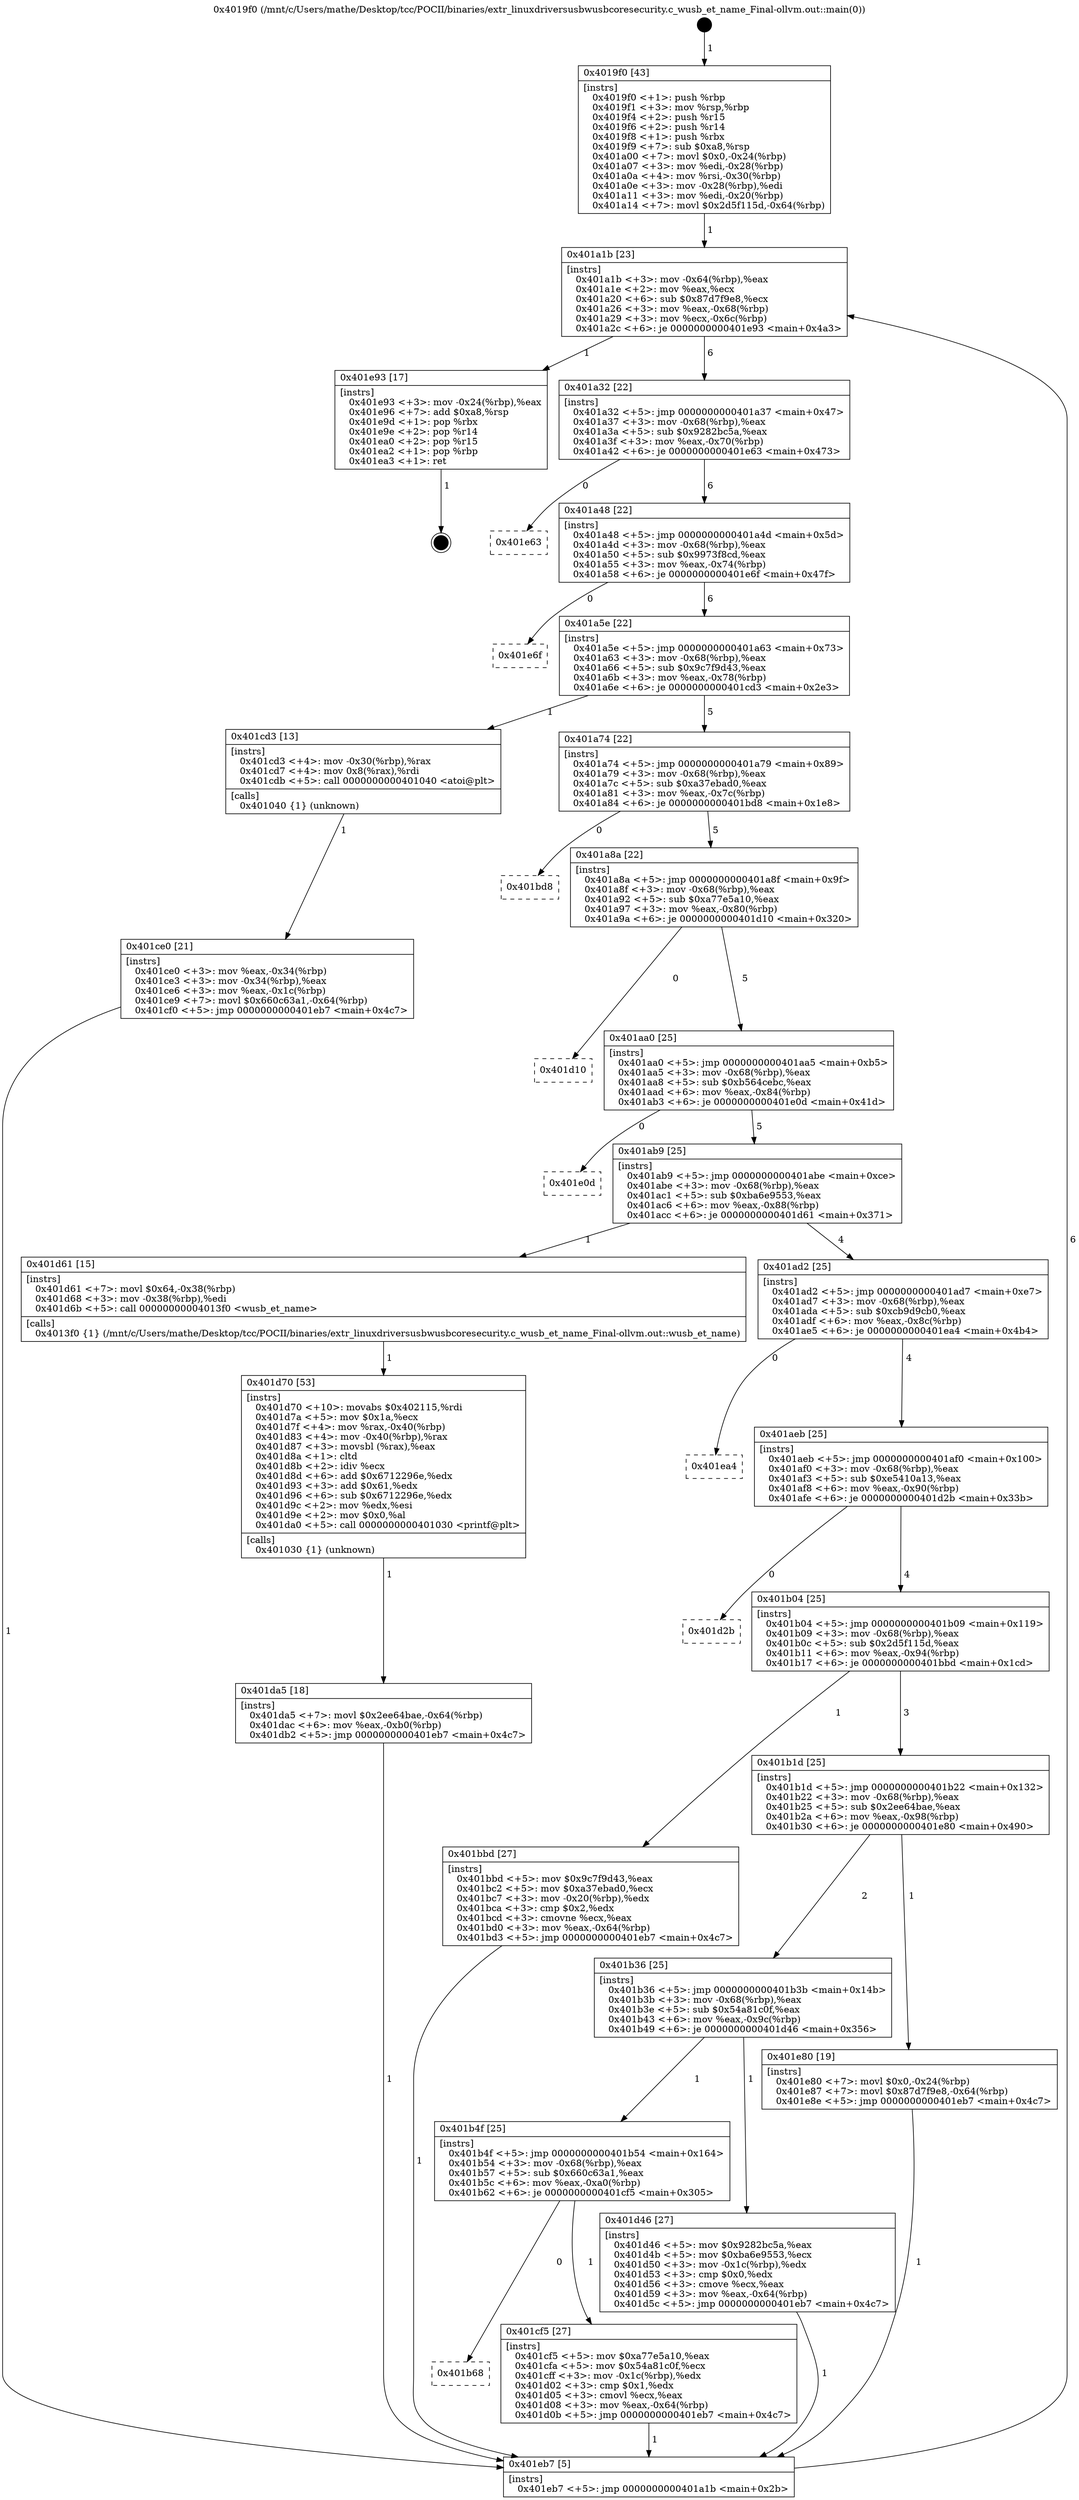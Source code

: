 digraph "0x4019f0" {
  label = "0x4019f0 (/mnt/c/Users/mathe/Desktop/tcc/POCII/binaries/extr_linuxdriversusbwusbcoresecurity.c_wusb_et_name_Final-ollvm.out::main(0))"
  labelloc = "t"
  node[shape=record]

  Entry [label="",width=0.3,height=0.3,shape=circle,fillcolor=black,style=filled]
  "0x401a1b" [label="{
     0x401a1b [23]\l
     | [instrs]\l
     &nbsp;&nbsp;0x401a1b \<+3\>: mov -0x64(%rbp),%eax\l
     &nbsp;&nbsp;0x401a1e \<+2\>: mov %eax,%ecx\l
     &nbsp;&nbsp;0x401a20 \<+6\>: sub $0x87d7f9e8,%ecx\l
     &nbsp;&nbsp;0x401a26 \<+3\>: mov %eax,-0x68(%rbp)\l
     &nbsp;&nbsp;0x401a29 \<+3\>: mov %ecx,-0x6c(%rbp)\l
     &nbsp;&nbsp;0x401a2c \<+6\>: je 0000000000401e93 \<main+0x4a3\>\l
  }"]
  "0x401e93" [label="{
     0x401e93 [17]\l
     | [instrs]\l
     &nbsp;&nbsp;0x401e93 \<+3\>: mov -0x24(%rbp),%eax\l
     &nbsp;&nbsp;0x401e96 \<+7\>: add $0xa8,%rsp\l
     &nbsp;&nbsp;0x401e9d \<+1\>: pop %rbx\l
     &nbsp;&nbsp;0x401e9e \<+2\>: pop %r14\l
     &nbsp;&nbsp;0x401ea0 \<+2\>: pop %r15\l
     &nbsp;&nbsp;0x401ea2 \<+1\>: pop %rbp\l
     &nbsp;&nbsp;0x401ea3 \<+1\>: ret\l
  }"]
  "0x401a32" [label="{
     0x401a32 [22]\l
     | [instrs]\l
     &nbsp;&nbsp;0x401a32 \<+5\>: jmp 0000000000401a37 \<main+0x47\>\l
     &nbsp;&nbsp;0x401a37 \<+3\>: mov -0x68(%rbp),%eax\l
     &nbsp;&nbsp;0x401a3a \<+5\>: sub $0x9282bc5a,%eax\l
     &nbsp;&nbsp;0x401a3f \<+3\>: mov %eax,-0x70(%rbp)\l
     &nbsp;&nbsp;0x401a42 \<+6\>: je 0000000000401e63 \<main+0x473\>\l
  }"]
  Exit [label="",width=0.3,height=0.3,shape=circle,fillcolor=black,style=filled,peripheries=2]
  "0x401e63" [label="{
     0x401e63\l
  }", style=dashed]
  "0x401a48" [label="{
     0x401a48 [22]\l
     | [instrs]\l
     &nbsp;&nbsp;0x401a48 \<+5\>: jmp 0000000000401a4d \<main+0x5d\>\l
     &nbsp;&nbsp;0x401a4d \<+3\>: mov -0x68(%rbp),%eax\l
     &nbsp;&nbsp;0x401a50 \<+5\>: sub $0x9973f8cd,%eax\l
     &nbsp;&nbsp;0x401a55 \<+3\>: mov %eax,-0x74(%rbp)\l
     &nbsp;&nbsp;0x401a58 \<+6\>: je 0000000000401e6f \<main+0x47f\>\l
  }"]
  "0x401da5" [label="{
     0x401da5 [18]\l
     | [instrs]\l
     &nbsp;&nbsp;0x401da5 \<+7\>: movl $0x2ee64bae,-0x64(%rbp)\l
     &nbsp;&nbsp;0x401dac \<+6\>: mov %eax,-0xb0(%rbp)\l
     &nbsp;&nbsp;0x401db2 \<+5\>: jmp 0000000000401eb7 \<main+0x4c7\>\l
  }"]
  "0x401e6f" [label="{
     0x401e6f\l
  }", style=dashed]
  "0x401a5e" [label="{
     0x401a5e [22]\l
     | [instrs]\l
     &nbsp;&nbsp;0x401a5e \<+5\>: jmp 0000000000401a63 \<main+0x73\>\l
     &nbsp;&nbsp;0x401a63 \<+3\>: mov -0x68(%rbp),%eax\l
     &nbsp;&nbsp;0x401a66 \<+5\>: sub $0x9c7f9d43,%eax\l
     &nbsp;&nbsp;0x401a6b \<+3\>: mov %eax,-0x78(%rbp)\l
     &nbsp;&nbsp;0x401a6e \<+6\>: je 0000000000401cd3 \<main+0x2e3\>\l
  }"]
  "0x401d70" [label="{
     0x401d70 [53]\l
     | [instrs]\l
     &nbsp;&nbsp;0x401d70 \<+10\>: movabs $0x402115,%rdi\l
     &nbsp;&nbsp;0x401d7a \<+5\>: mov $0x1a,%ecx\l
     &nbsp;&nbsp;0x401d7f \<+4\>: mov %rax,-0x40(%rbp)\l
     &nbsp;&nbsp;0x401d83 \<+4\>: mov -0x40(%rbp),%rax\l
     &nbsp;&nbsp;0x401d87 \<+3\>: movsbl (%rax),%eax\l
     &nbsp;&nbsp;0x401d8a \<+1\>: cltd\l
     &nbsp;&nbsp;0x401d8b \<+2\>: idiv %ecx\l
     &nbsp;&nbsp;0x401d8d \<+6\>: add $0x6712296e,%edx\l
     &nbsp;&nbsp;0x401d93 \<+3\>: add $0x61,%edx\l
     &nbsp;&nbsp;0x401d96 \<+6\>: sub $0x6712296e,%edx\l
     &nbsp;&nbsp;0x401d9c \<+2\>: mov %edx,%esi\l
     &nbsp;&nbsp;0x401d9e \<+2\>: mov $0x0,%al\l
     &nbsp;&nbsp;0x401da0 \<+5\>: call 0000000000401030 \<printf@plt\>\l
     | [calls]\l
     &nbsp;&nbsp;0x401030 \{1\} (unknown)\l
  }"]
  "0x401cd3" [label="{
     0x401cd3 [13]\l
     | [instrs]\l
     &nbsp;&nbsp;0x401cd3 \<+4\>: mov -0x30(%rbp),%rax\l
     &nbsp;&nbsp;0x401cd7 \<+4\>: mov 0x8(%rax),%rdi\l
     &nbsp;&nbsp;0x401cdb \<+5\>: call 0000000000401040 \<atoi@plt\>\l
     | [calls]\l
     &nbsp;&nbsp;0x401040 \{1\} (unknown)\l
  }"]
  "0x401a74" [label="{
     0x401a74 [22]\l
     | [instrs]\l
     &nbsp;&nbsp;0x401a74 \<+5\>: jmp 0000000000401a79 \<main+0x89\>\l
     &nbsp;&nbsp;0x401a79 \<+3\>: mov -0x68(%rbp),%eax\l
     &nbsp;&nbsp;0x401a7c \<+5\>: sub $0xa37ebad0,%eax\l
     &nbsp;&nbsp;0x401a81 \<+3\>: mov %eax,-0x7c(%rbp)\l
     &nbsp;&nbsp;0x401a84 \<+6\>: je 0000000000401bd8 \<main+0x1e8\>\l
  }"]
  "0x401b68" [label="{
     0x401b68\l
  }", style=dashed]
  "0x401bd8" [label="{
     0x401bd8\l
  }", style=dashed]
  "0x401a8a" [label="{
     0x401a8a [22]\l
     | [instrs]\l
     &nbsp;&nbsp;0x401a8a \<+5\>: jmp 0000000000401a8f \<main+0x9f\>\l
     &nbsp;&nbsp;0x401a8f \<+3\>: mov -0x68(%rbp),%eax\l
     &nbsp;&nbsp;0x401a92 \<+5\>: sub $0xa77e5a10,%eax\l
     &nbsp;&nbsp;0x401a97 \<+3\>: mov %eax,-0x80(%rbp)\l
     &nbsp;&nbsp;0x401a9a \<+6\>: je 0000000000401d10 \<main+0x320\>\l
  }"]
  "0x401cf5" [label="{
     0x401cf5 [27]\l
     | [instrs]\l
     &nbsp;&nbsp;0x401cf5 \<+5\>: mov $0xa77e5a10,%eax\l
     &nbsp;&nbsp;0x401cfa \<+5\>: mov $0x54a81c0f,%ecx\l
     &nbsp;&nbsp;0x401cff \<+3\>: mov -0x1c(%rbp),%edx\l
     &nbsp;&nbsp;0x401d02 \<+3\>: cmp $0x1,%edx\l
     &nbsp;&nbsp;0x401d05 \<+3\>: cmovl %ecx,%eax\l
     &nbsp;&nbsp;0x401d08 \<+3\>: mov %eax,-0x64(%rbp)\l
     &nbsp;&nbsp;0x401d0b \<+5\>: jmp 0000000000401eb7 \<main+0x4c7\>\l
  }"]
  "0x401d10" [label="{
     0x401d10\l
  }", style=dashed]
  "0x401aa0" [label="{
     0x401aa0 [25]\l
     | [instrs]\l
     &nbsp;&nbsp;0x401aa0 \<+5\>: jmp 0000000000401aa5 \<main+0xb5\>\l
     &nbsp;&nbsp;0x401aa5 \<+3\>: mov -0x68(%rbp),%eax\l
     &nbsp;&nbsp;0x401aa8 \<+5\>: sub $0xb564cebc,%eax\l
     &nbsp;&nbsp;0x401aad \<+6\>: mov %eax,-0x84(%rbp)\l
     &nbsp;&nbsp;0x401ab3 \<+6\>: je 0000000000401e0d \<main+0x41d\>\l
  }"]
  "0x401b4f" [label="{
     0x401b4f [25]\l
     | [instrs]\l
     &nbsp;&nbsp;0x401b4f \<+5\>: jmp 0000000000401b54 \<main+0x164\>\l
     &nbsp;&nbsp;0x401b54 \<+3\>: mov -0x68(%rbp),%eax\l
     &nbsp;&nbsp;0x401b57 \<+5\>: sub $0x660c63a1,%eax\l
     &nbsp;&nbsp;0x401b5c \<+6\>: mov %eax,-0xa0(%rbp)\l
     &nbsp;&nbsp;0x401b62 \<+6\>: je 0000000000401cf5 \<main+0x305\>\l
  }"]
  "0x401e0d" [label="{
     0x401e0d\l
  }", style=dashed]
  "0x401ab9" [label="{
     0x401ab9 [25]\l
     | [instrs]\l
     &nbsp;&nbsp;0x401ab9 \<+5\>: jmp 0000000000401abe \<main+0xce\>\l
     &nbsp;&nbsp;0x401abe \<+3\>: mov -0x68(%rbp),%eax\l
     &nbsp;&nbsp;0x401ac1 \<+5\>: sub $0xba6e9553,%eax\l
     &nbsp;&nbsp;0x401ac6 \<+6\>: mov %eax,-0x88(%rbp)\l
     &nbsp;&nbsp;0x401acc \<+6\>: je 0000000000401d61 \<main+0x371\>\l
  }"]
  "0x401d46" [label="{
     0x401d46 [27]\l
     | [instrs]\l
     &nbsp;&nbsp;0x401d46 \<+5\>: mov $0x9282bc5a,%eax\l
     &nbsp;&nbsp;0x401d4b \<+5\>: mov $0xba6e9553,%ecx\l
     &nbsp;&nbsp;0x401d50 \<+3\>: mov -0x1c(%rbp),%edx\l
     &nbsp;&nbsp;0x401d53 \<+3\>: cmp $0x0,%edx\l
     &nbsp;&nbsp;0x401d56 \<+3\>: cmove %ecx,%eax\l
     &nbsp;&nbsp;0x401d59 \<+3\>: mov %eax,-0x64(%rbp)\l
     &nbsp;&nbsp;0x401d5c \<+5\>: jmp 0000000000401eb7 \<main+0x4c7\>\l
  }"]
  "0x401d61" [label="{
     0x401d61 [15]\l
     | [instrs]\l
     &nbsp;&nbsp;0x401d61 \<+7\>: movl $0x64,-0x38(%rbp)\l
     &nbsp;&nbsp;0x401d68 \<+3\>: mov -0x38(%rbp),%edi\l
     &nbsp;&nbsp;0x401d6b \<+5\>: call 00000000004013f0 \<wusb_et_name\>\l
     | [calls]\l
     &nbsp;&nbsp;0x4013f0 \{1\} (/mnt/c/Users/mathe/Desktop/tcc/POCII/binaries/extr_linuxdriversusbwusbcoresecurity.c_wusb_et_name_Final-ollvm.out::wusb_et_name)\l
  }"]
  "0x401ad2" [label="{
     0x401ad2 [25]\l
     | [instrs]\l
     &nbsp;&nbsp;0x401ad2 \<+5\>: jmp 0000000000401ad7 \<main+0xe7\>\l
     &nbsp;&nbsp;0x401ad7 \<+3\>: mov -0x68(%rbp),%eax\l
     &nbsp;&nbsp;0x401ada \<+5\>: sub $0xcb9d9cb0,%eax\l
     &nbsp;&nbsp;0x401adf \<+6\>: mov %eax,-0x8c(%rbp)\l
     &nbsp;&nbsp;0x401ae5 \<+6\>: je 0000000000401ea4 \<main+0x4b4\>\l
  }"]
  "0x401b36" [label="{
     0x401b36 [25]\l
     | [instrs]\l
     &nbsp;&nbsp;0x401b36 \<+5\>: jmp 0000000000401b3b \<main+0x14b\>\l
     &nbsp;&nbsp;0x401b3b \<+3\>: mov -0x68(%rbp),%eax\l
     &nbsp;&nbsp;0x401b3e \<+5\>: sub $0x54a81c0f,%eax\l
     &nbsp;&nbsp;0x401b43 \<+6\>: mov %eax,-0x9c(%rbp)\l
     &nbsp;&nbsp;0x401b49 \<+6\>: je 0000000000401d46 \<main+0x356\>\l
  }"]
  "0x401ea4" [label="{
     0x401ea4\l
  }", style=dashed]
  "0x401aeb" [label="{
     0x401aeb [25]\l
     | [instrs]\l
     &nbsp;&nbsp;0x401aeb \<+5\>: jmp 0000000000401af0 \<main+0x100\>\l
     &nbsp;&nbsp;0x401af0 \<+3\>: mov -0x68(%rbp),%eax\l
     &nbsp;&nbsp;0x401af3 \<+5\>: sub $0xe5410a13,%eax\l
     &nbsp;&nbsp;0x401af8 \<+6\>: mov %eax,-0x90(%rbp)\l
     &nbsp;&nbsp;0x401afe \<+6\>: je 0000000000401d2b \<main+0x33b\>\l
  }"]
  "0x401e80" [label="{
     0x401e80 [19]\l
     | [instrs]\l
     &nbsp;&nbsp;0x401e80 \<+7\>: movl $0x0,-0x24(%rbp)\l
     &nbsp;&nbsp;0x401e87 \<+7\>: movl $0x87d7f9e8,-0x64(%rbp)\l
     &nbsp;&nbsp;0x401e8e \<+5\>: jmp 0000000000401eb7 \<main+0x4c7\>\l
  }"]
  "0x401d2b" [label="{
     0x401d2b\l
  }", style=dashed]
  "0x401b04" [label="{
     0x401b04 [25]\l
     | [instrs]\l
     &nbsp;&nbsp;0x401b04 \<+5\>: jmp 0000000000401b09 \<main+0x119\>\l
     &nbsp;&nbsp;0x401b09 \<+3\>: mov -0x68(%rbp),%eax\l
     &nbsp;&nbsp;0x401b0c \<+5\>: sub $0x2d5f115d,%eax\l
     &nbsp;&nbsp;0x401b11 \<+6\>: mov %eax,-0x94(%rbp)\l
     &nbsp;&nbsp;0x401b17 \<+6\>: je 0000000000401bbd \<main+0x1cd\>\l
  }"]
  "0x401ce0" [label="{
     0x401ce0 [21]\l
     | [instrs]\l
     &nbsp;&nbsp;0x401ce0 \<+3\>: mov %eax,-0x34(%rbp)\l
     &nbsp;&nbsp;0x401ce3 \<+3\>: mov -0x34(%rbp),%eax\l
     &nbsp;&nbsp;0x401ce6 \<+3\>: mov %eax,-0x1c(%rbp)\l
     &nbsp;&nbsp;0x401ce9 \<+7\>: movl $0x660c63a1,-0x64(%rbp)\l
     &nbsp;&nbsp;0x401cf0 \<+5\>: jmp 0000000000401eb7 \<main+0x4c7\>\l
  }"]
  "0x401bbd" [label="{
     0x401bbd [27]\l
     | [instrs]\l
     &nbsp;&nbsp;0x401bbd \<+5\>: mov $0x9c7f9d43,%eax\l
     &nbsp;&nbsp;0x401bc2 \<+5\>: mov $0xa37ebad0,%ecx\l
     &nbsp;&nbsp;0x401bc7 \<+3\>: mov -0x20(%rbp),%edx\l
     &nbsp;&nbsp;0x401bca \<+3\>: cmp $0x2,%edx\l
     &nbsp;&nbsp;0x401bcd \<+3\>: cmovne %ecx,%eax\l
     &nbsp;&nbsp;0x401bd0 \<+3\>: mov %eax,-0x64(%rbp)\l
     &nbsp;&nbsp;0x401bd3 \<+5\>: jmp 0000000000401eb7 \<main+0x4c7\>\l
  }"]
  "0x401b1d" [label="{
     0x401b1d [25]\l
     | [instrs]\l
     &nbsp;&nbsp;0x401b1d \<+5\>: jmp 0000000000401b22 \<main+0x132\>\l
     &nbsp;&nbsp;0x401b22 \<+3\>: mov -0x68(%rbp),%eax\l
     &nbsp;&nbsp;0x401b25 \<+5\>: sub $0x2ee64bae,%eax\l
     &nbsp;&nbsp;0x401b2a \<+6\>: mov %eax,-0x98(%rbp)\l
     &nbsp;&nbsp;0x401b30 \<+6\>: je 0000000000401e80 \<main+0x490\>\l
  }"]
  "0x401eb7" [label="{
     0x401eb7 [5]\l
     | [instrs]\l
     &nbsp;&nbsp;0x401eb7 \<+5\>: jmp 0000000000401a1b \<main+0x2b\>\l
  }"]
  "0x4019f0" [label="{
     0x4019f0 [43]\l
     | [instrs]\l
     &nbsp;&nbsp;0x4019f0 \<+1\>: push %rbp\l
     &nbsp;&nbsp;0x4019f1 \<+3\>: mov %rsp,%rbp\l
     &nbsp;&nbsp;0x4019f4 \<+2\>: push %r15\l
     &nbsp;&nbsp;0x4019f6 \<+2\>: push %r14\l
     &nbsp;&nbsp;0x4019f8 \<+1\>: push %rbx\l
     &nbsp;&nbsp;0x4019f9 \<+7\>: sub $0xa8,%rsp\l
     &nbsp;&nbsp;0x401a00 \<+7\>: movl $0x0,-0x24(%rbp)\l
     &nbsp;&nbsp;0x401a07 \<+3\>: mov %edi,-0x28(%rbp)\l
     &nbsp;&nbsp;0x401a0a \<+4\>: mov %rsi,-0x30(%rbp)\l
     &nbsp;&nbsp;0x401a0e \<+3\>: mov -0x28(%rbp),%edi\l
     &nbsp;&nbsp;0x401a11 \<+3\>: mov %edi,-0x20(%rbp)\l
     &nbsp;&nbsp;0x401a14 \<+7\>: movl $0x2d5f115d,-0x64(%rbp)\l
  }"]
  Entry -> "0x4019f0" [label=" 1"]
  "0x401a1b" -> "0x401e93" [label=" 1"]
  "0x401a1b" -> "0x401a32" [label=" 6"]
  "0x401e93" -> Exit [label=" 1"]
  "0x401a32" -> "0x401e63" [label=" 0"]
  "0x401a32" -> "0x401a48" [label=" 6"]
  "0x401e80" -> "0x401eb7" [label=" 1"]
  "0x401a48" -> "0x401e6f" [label=" 0"]
  "0x401a48" -> "0x401a5e" [label=" 6"]
  "0x401da5" -> "0x401eb7" [label=" 1"]
  "0x401a5e" -> "0x401cd3" [label=" 1"]
  "0x401a5e" -> "0x401a74" [label=" 5"]
  "0x401d70" -> "0x401da5" [label=" 1"]
  "0x401a74" -> "0x401bd8" [label=" 0"]
  "0x401a74" -> "0x401a8a" [label=" 5"]
  "0x401d61" -> "0x401d70" [label=" 1"]
  "0x401a8a" -> "0x401d10" [label=" 0"]
  "0x401a8a" -> "0x401aa0" [label=" 5"]
  "0x401d46" -> "0x401eb7" [label=" 1"]
  "0x401aa0" -> "0x401e0d" [label=" 0"]
  "0x401aa0" -> "0x401ab9" [label=" 5"]
  "0x401b4f" -> "0x401b68" [label=" 0"]
  "0x401ab9" -> "0x401d61" [label=" 1"]
  "0x401ab9" -> "0x401ad2" [label=" 4"]
  "0x401b4f" -> "0x401cf5" [label=" 1"]
  "0x401ad2" -> "0x401ea4" [label=" 0"]
  "0x401ad2" -> "0x401aeb" [label=" 4"]
  "0x401b36" -> "0x401b4f" [label=" 1"]
  "0x401aeb" -> "0x401d2b" [label=" 0"]
  "0x401aeb" -> "0x401b04" [label=" 4"]
  "0x401b36" -> "0x401d46" [label=" 1"]
  "0x401b04" -> "0x401bbd" [label=" 1"]
  "0x401b04" -> "0x401b1d" [label=" 3"]
  "0x401bbd" -> "0x401eb7" [label=" 1"]
  "0x4019f0" -> "0x401a1b" [label=" 1"]
  "0x401eb7" -> "0x401a1b" [label=" 6"]
  "0x401cd3" -> "0x401ce0" [label=" 1"]
  "0x401ce0" -> "0x401eb7" [label=" 1"]
  "0x401cf5" -> "0x401eb7" [label=" 1"]
  "0x401b1d" -> "0x401e80" [label=" 1"]
  "0x401b1d" -> "0x401b36" [label=" 2"]
}
